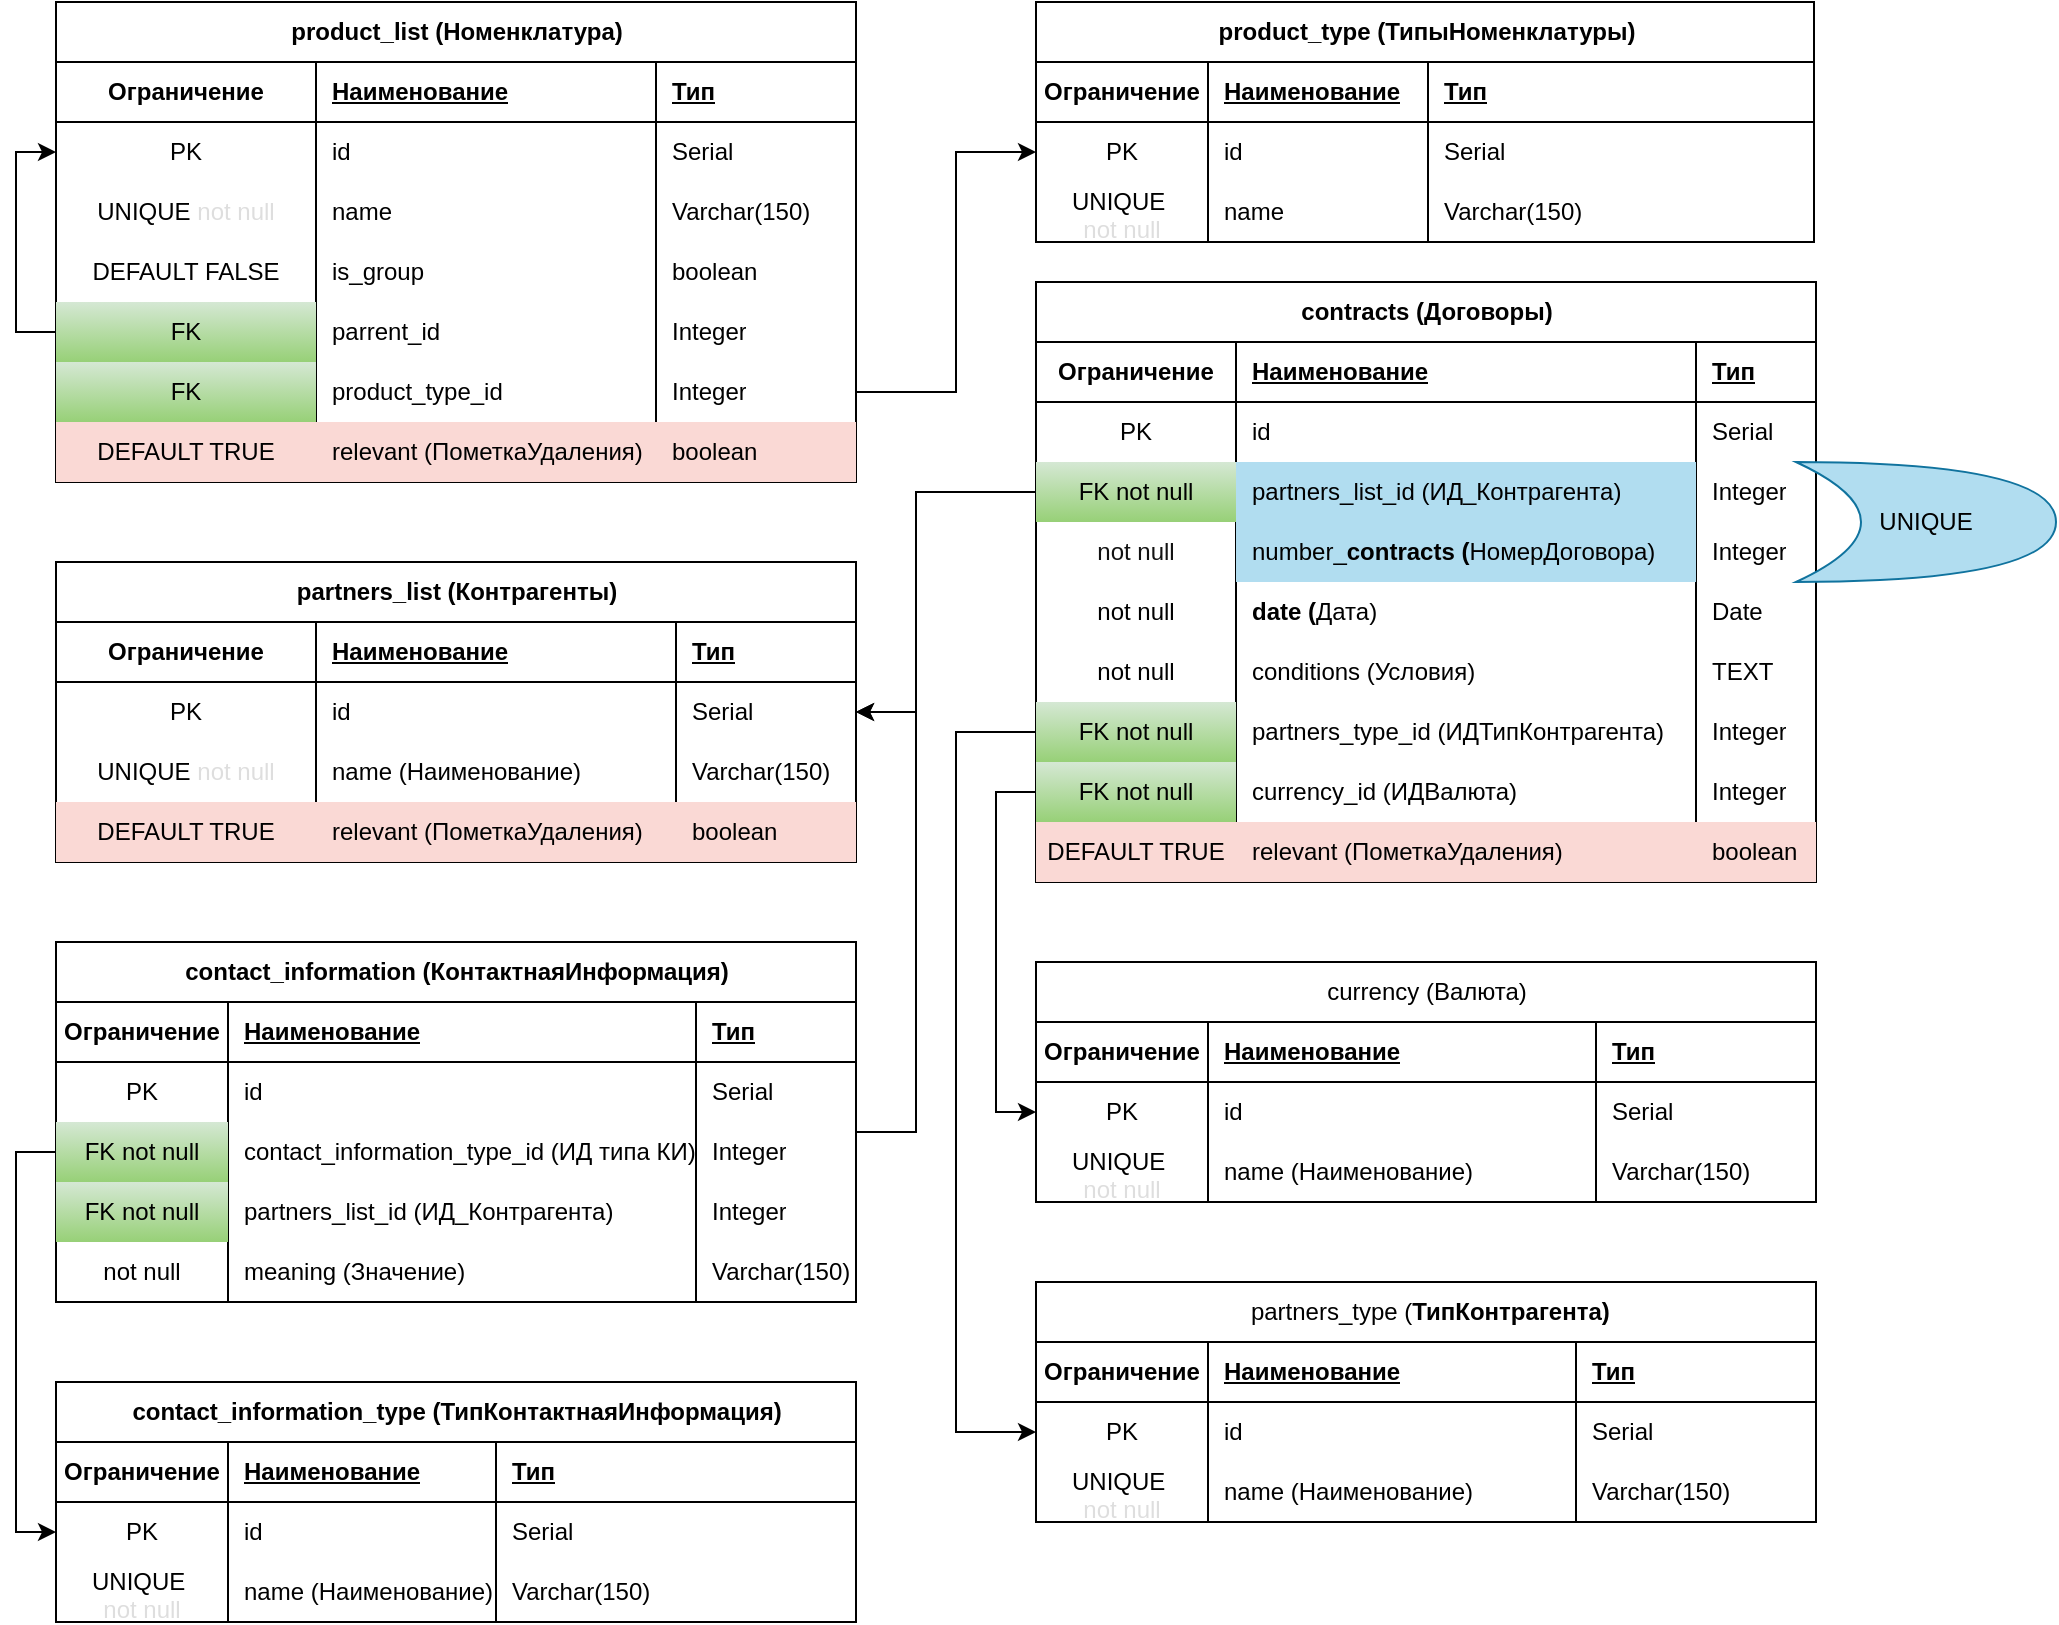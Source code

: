 <mxfile version="27.1.6">
  <diagram name="Страница — 1" id="Cg1T0pEdefrKeMuWc9Z5">
    <mxGraphModel dx="1678" dy="895" grid="1" gridSize="10" guides="1" tooltips="1" connect="1" arrows="1" fold="1" page="1" pageScale="1" pageWidth="827" pageHeight="1169" math="0" shadow="0">
      <root>
        <mxCell id="0" />
        <mxCell id="1" parent="0" />
        <mxCell id="mufwrgHdNQSBhwyq3Sok-1" value="product_list (Номенклатура)" style="shape=table;startSize=30;container=1;collapsible=1;childLayout=tableLayout;fixedRows=1;rowLines=0;fontStyle=1;align=center;resizeLast=1;html=1;" parent="1" vertex="1">
          <mxGeometry x="30" y="180" width="400" height="240" as="geometry">
            <mxRectangle x="37" y="50" width="120" height="30" as="alternateBounds" />
          </mxGeometry>
        </mxCell>
        <mxCell id="mufwrgHdNQSBhwyq3Sok-2" value="" style="shape=tableRow;horizontal=0;startSize=0;swimlaneHead=0;swimlaneBody=0;fillColor=none;collapsible=0;dropTarget=0;points=[[0,0.5],[1,0.5]];portConstraint=eastwest;top=0;left=0;right=0;bottom=1;" parent="mufwrgHdNQSBhwyq3Sok-1" vertex="1">
          <mxGeometry y="30" width="400" height="30" as="geometry" />
        </mxCell>
        <mxCell id="mufwrgHdNQSBhwyq3Sok-3" value="Ограничение" style="shape=partialRectangle;connectable=0;fillColor=none;top=0;left=0;bottom=0;right=0;fontStyle=1;overflow=hidden;whiteSpace=wrap;html=1;" parent="mufwrgHdNQSBhwyq3Sok-2" vertex="1">
          <mxGeometry width="130" height="30" as="geometry">
            <mxRectangle width="130" height="30" as="alternateBounds" />
          </mxGeometry>
        </mxCell>
        <mxCell id="mufwrgHdNQSBhwyq3Sok-4" value="Наименование" style="shape=partialRectangle;connectable=0;fillColor=none;top=0;left=0;bottom=0;right=0;align=left;spacingLeft=6;fontStyle=5;overflow=hidden;whiteSpace=wrap;html=1;" parent="mufwrgHdNQSBhwyq3Sok-2" vertex="1">
          <mxGeometry x="130" width="170" height="30" as="geometry">
            <mxRectangle width="170" height="30" as="alternateBounds" />
          </mxGeometry>
        </mxCell>
        <mxCell id="mufwrgHdNQSBhwyq3Sok-14" value="Тип" style="shape=partialRectangle;connectable=0;fillColor=none;top=0;left=0;bottom=0;right=0;align=left;spacingLeft=6;fontStyle=5;overflow=hidden;whiteSpace=wrap;html=1;" parent="mufwrgHdNQSBhwyq3Sok-2" vertex="1">
          <mxGeometry x="300" width="100" height="30" as="geometry">
            <mxRectangle width="100" height="30" as="alternateBounds" />
          </mxGeometry>
        </mxCell>
        <mxCell id="mufwrgHdNQSBhwyq3Sok-5" value="" style="shape=tableRow;horizontal=0;startSize=0;swimlaneHead=0;swimlaneBody=0;fillColor=none;collapsible=0;dropTarget=0;points=[[0,0.5],[1,0.5]];portConstraint=eastwest;top=0;left=0;right=0;bottom=0;" parent="mufwrgHdNQSBhwyq3Sok-1" vertex="1">
          <mxGeometry y="60" width="400" height="30" as="geometry" />
        </mxCell>
        <mxCell id="mufwrgHdNQSBhwyq3Sok-6" value="PK" style="shape=partialRectangle;connectable=0;fillColor=none;top=0;left=0;bottom=0;right=0;editable=1;overflow=hidden;whiteSpace=wrap;html=1;" parent="mufwrgHdNQSBhwyq3Sok-5" vertex="1">
          <mxGeometry width="130" height="30" as="geometry">
            <mxRectangle width="130" height="30" as="alternateBounds" />
          </mxGeometry>
        </mxCell>
        <mxCell id="mufwrgHdNQSBhwyq3Sok-7" value="id" style="shape=partialRectangle;connectable=0;fillColor=none;top=0;left=0;bottom=0;right=0;align=left;spacingLeft=6;overflow=hidden;whiteSpace=wrap;html=1;" parent="mufwrgHdNQSBhwyq3Sok-5" vertex="1">
          <mxGeometry x="130" width="170" height="30" as="geometry">
            <mxRectangle width="170" height="30" as="alternateBounds" />
          </mxGeometry>
        </mxCell>
        <mxCell id="mufwrgHdNQSBhwyq3Sok-15" value="Serial" style="shape=partialRectangle;connectable=0;fillColor=none;top=0;left=0;bottom=0;right=0;align=left;spacingLeft=6;overflow=hidden;whiteSpace=wrap;html=1;" parent="mufwrgHdNQSBhwyq3Sok-5" vertex="1">
          <mxGeometry x="300" width="100" height="30" as="geometry">
            <mxRectangle width="100" height="30" as="alternateBounds" />
          </mxGeometry>
        </mxCell>
        <mxCell id="mufwrgHdNQSBhwyq3Sok-8" value="" style="shape=tableRow;horizontal=0;startSize=0;swimlaneHead=0;swimlaneBody=0;fillColor=none;collapsible=0;dropTarget=0;points=[[0,0.5],[1,0.5]];portConstraint=eastwest;top=0;left=0;right=0;bottom=0;" parent="mufwrgHdNQSBhwyq3Sok-1" vertex="1">
          <mxGeometry y="90" width="400" height="30" as="geometry" />
        </mxCell>
        <mxCell id="mufwrgHdNQSBhwyq3Sok-9" value="UNIQUE&amp;nbsp;&lt;font style=&quot;color: light-dark(rgb(222, 222, 222), rgb(255, 255, 255));&quot;&gt;not null&lt;/font&gt;" style="shape=partialRectangle;connectable=0;fillColor=none;top=0;left=0;bottom=0;right=0;editable=1;overflow=hidden;whiteSpace=wrap;html=1;" parent="mufwrgHdNQSBhwyq3Sok-8" vertex="1">
          <mxGeometry width="130" height="30" as="geometry">
            <mxRectangle width="130" height="30" as="alternateBounds" />
          </mxGeometry>
        </mxCell>
        <mxCell id="mufwrgHdNQSBhwyq3Sok-10" value="name" style="shape=partialRectangle;connectable=0;fillColor=none;top=0;left=0;bottom=0;right=0;align=left;spacingLeft=6;overflow=hidden;whiteSpace=wrap;html=1;" parent="mufwrgHdNQSBhwyq3Sok-8" vertex="1">
          <mxGeometry x="130" width="170" height="30" as="geometry">
            <mxRectangle width="170" height="30" as="alternateBounds" />
          </mxGeometry>
        </mxCell>
        <mxCell id="mufwrgHdNQSBhwyq3Sok-16" value="Varchar(150)" style="shape=partialRectangle;connectable=0;fillColor=none;top=0;left=0;bottom=0;right=0;align=left;spacingLeft=6;overflow=hidden;whiteSpace=wrap;html=1;" parent="mufwrgHdNQSBhwyq3Sok-8" vertex="1">
          <mxGeometry x="300" width="100" height="30" as="geometry">
            <mxRectangle width="100" height="30" as="alternateBounds" />
          </mxGeometry>
        </mxCell>
        <mxCell id="mufwrgHdNQSBhwyq3Sok-11" value="" style="shape=tableRow;horizontal=0;startSize=0;swimlaneHead=0;swimlaneBody=0;fillColor=none;collapsible=0;dropTarget=0;points=[[0,0.5],[1,0.5]];portConstraint=eastwest;top=0;left=0;right=0;bottom=0;" parent="mufwrgHdNQSBhwyq3Sok-1" vertex="1">
          <mxGeometry y="120" width="400" height="30" as="geometry" />
        </mxCell>
        <mxCell id="mufwrgHdNQSBhwyq3Sok-12" value="DEFAULT FALSE" style="shape=partialRectangle;connectable=0;top=0;left=0;bottom=0;right=0;editable=1;overflow=hidden;whiteSpace=wrap;html=1;fillColor=none;" parent="mufwrgHdNQSBhwyq3Sok-11" vertex="1">
          <mxGeometry width="130" height="30" as="geometry">
            <mxRectangle width="130" height="30" as="alternateBounds" />
          </mxGeometry>
        </mxCell>
        <mxCell id="mufwrgHdNQSBhwyq3Sok-13" value="is_group" style="shape=partialRectangle;connectable=0;fillColor=none;top=0;left=0;bottom=0;right=0;align=left;spacingLeft=6;overflow=hidden;whiteSpace=wrap;html=1;" parent="mufwrgHdNQSBhwyq3Sok-11" vertex="1">
          <mxGeometry x="130" width="170" height="30" as="geometry">
            <mxRectangle width="170" height="30" as="alternateBounds" />
          </mxGeometry>
        </mxCell>
        <mxCell id="mufwrgHdNQSBhwyq3Sok-17" value="boolean" style="shape=partialRectangle;connectable=0;fillColor=none;top=0;left=0;bottom=0;right=0;align=left;spacingLeft=6;overflow=hidden;whiteSpace=wrap;html=1;" parent="mufwrgHdNQSBhwyq3Sok-11" vertex="1">
          <mxGeometry x="300" width="100" height="30" as="geometry">
            <mxRectangle width="100" height="30" as="alternateBounds" />
          </mxGeometry>
        </mxCell>
        <mxCell id="E0W9FgmPpdJASupQiBqT-2" style="shape=tableRow;horizontal=0;startSize=0;swimlaneHead=0;swimlaneBody=0;fillColor=none;collapsible=0;dropTarget=0;points=[[0,0.5],[1,0.5]];portConstraint=eastwest;top=0;left=0;right=0;bottom=0;" parent="mufwrgHdNQSBhwyq3Sok-1" vertex="1">
          <mxGeometry y="150" width="400" height="30" as="geometry" />
        </mxCell>
        <mxCell id="E0W9FgmPpdJASupQiBqT-3" value="FK" style="shape=partialRectangle;connectable=0;top=0;left=0;bottom=0;right=0;editable=1;overflow=hidden;whiteSpace=wrap;html=1;fillColor=#d5e8d4;gradientColor=#97d077;strokeColor=#82b366;" parent="E0W9FgmPpdJASupQiBqT-2" vertex="1">
          <mxGeometry width="130" height="30" as="geometry">
            <mxRectangle width="130" height="30" as="alternateBounds" />
          </mxGeometry>
        </mxCell>
        <mxCell id="E0W9FgmPpdJASupQiBqT-4" value="parrent_id" style="shape=partialRectangle;connectable=0;fillColor=none;top=0;left=0;bottom=0;right=0;align=left;spacingLeft=6;overflow=hidden;whiteSpace=wrap;html=1;" parent="E0W9FgmPpdJASupQiBqT-2" vertex="1">
          <mxGeometry x="130" width="170" height="30" as="geometry">
            <mxRectangle width="170" height="30" as="alternateBounds" />
          </mxGeometry>
        </mxCell>
        <mxCell id="E0W9FgmPpdJASupQiBqT-5" value="Integer" style="shape=partialRectangle;connectable=0;fillColor=none;top=0;left=0;bottom=0;right=0;align=left;spacingLeft=6;overflow=hidden;whiteSpace=wrap;html=1;" parent="E0W9FgmPpdJASupQiBqT-2" vertex="1">
          <mxGeometry x="300" width="100" height="30" as="geometry">
            <mxRectangle width="100" height="30" as="alternateBounds" />
          </mxGeometry>
        </mxCell>
        <mxCell id="mufwrgHdNQSBhwyq3Sok-37" style="shape=tableRow;horizontal=0;startSize=0;swimlaneHead=0;swimlaneBody=0;fillColor=none;collapsible=0;dropTarget=0;points=[[0,0.5],[1,0.5]];portConstraint=eastwest;top=0;left=0;right=0;bottom=0;" parent="mufwrgHdNQSBhwyq3Sok-1" vertex="1">
          <mxGeometry y="180" width="400" height="30" as="geometry" />
        </mxCell>
        <mxCell id="mufwrgHdNQSBhwyq3Sok-38" value="FK" style="shape=partialRectangle;connectable=0;fillColor=#d5e8d4;top=0;left=0;bottom=0;right=0;editable=1;overflow=hidden;whiteSpace=wrap;html=1;gradientColor=#97d077;strokeColor=#82b366;" parent="mufwrgHdNQSBhwyq3Sok-37" vertex="1">
          <mxGeometry width="130" height="30" as="geometry">
            <mxRectangle width="130" height="30" as="alternateBounds" />
          </mxGeometry>
        </mxCell>
        <mxCell id="mufwrgHdNQSBhwyq3Sok-39" value="product_type_id" style="shape=partialRectangle;connectable=0;fillColor=none;top=0;left=0;bottom=0;right=0;align=left;spacingLeft=6;overflow=hidden;whiteSpace=wrap;html=1;" parent="mufwrgHdNQSBhwyq3Sok-37" vertex="1">
          <mxGeometry x="130" width="170" height="30" as="geometry">
            <mxRectangle width="170" height="30" as="alternateBounds" />
          </mxGeometry>
        </mxCell>
        <mxCell id="mufwrgHdNQSBhwyq3Sok-40" value="Integer" style="shape=partialRectangle;connectable=0;fillColor=none;top=0;left=0;bottom=0;right=0;align=left;spacingLeft=6;overflow=hidden;whiteSpace=wrap;html=1;" parent="mufwrgHdNQSBhwyq3Sok-37" vertex="1">
          <mxGeometry x="300" width="100" height="30" as="geometry">
            <mxRectangle width="100" height="30" as="alternateBounds" />
          </mxGeometry>
        </mxCell>
        <mxCell id="1ybmsi8cOSMK7j6EAYRz-1" style="shape=tableRow;horizontal=0;startSize=0;swimlaneHead=0;swimlaneBody=0;fillColor=none;collapsible=0;dropTarget=0;points=[[0,0.5],[1,0.5]];portConstraint=eastwest;top=0;left=0;right=0;bottom=0;" vertex="1" parent="mufwrgHdNQSBhwyq3Sok-1">
          <mxGeometry y="210" width="400" height="30" as="geometry" />
        </mxCell>
        <mxCell id="1ybmsi8cOSMK7j6EAYRz-2" value="DEFAULT TRUE" style="shape=partialRectangle;connectable=0;fillColor=#fad9d5;top=0;left=0;bottom=0;right=0;editable=1;overflow=hidden;whiteSpace=wrap;html=1;strokeColor=#ae4132;" vertex="1" parent="1ybmsi8cOSMK7j6EAYRz-1">
          <mxGeometry width="130" height="30" as="geometry">
            <mxRectangle width="130" height="30" as="alternateBounds" />
          </mxGeometry>
        </mxCell>
        <mxCell id="1ybmsi8cOSMK7j6EAYRz-3" value="relevant (ПометкаУдаления)" style="shape=partialRectangle;connectable=0;fillColor=#fad9d5;top=0;left=0;bottom=0;right=0;align=left;spacingLeft=6;overflow=hidden;whiteSpace=wrap;html=1;strokeColor=#ae4132;" vertex="1" parent="1ybmsi8cOSMK7j6EAYRz-1">
          <mxGeometry x="130" width="170" height="30" as="geometry">
            <mxRectangle width="170" height="30" as="alternateBounds" />
          </mxGeometry>
        </mxCell>
        <mxCell id="1ybmsi8cOSMK7j6EAYRz-4" value="boolean" style="shape=partialRectangle;connectable=0;fillColor=#fad9d5;top=0;left=0;bottom=0;right=0;align=left;spacingLeft=6;overflow=hidden;whiteSpace=wrap;html=1;strokeColor=#ae4132;" vertex="1" parent="1ybmsi8cOSMK7j6EAYRz-1">
          <mxGeometry x="300" width="100" height="30" as="geometry">
            <mxRectangle width="100" height="30" as="alternateBounds" />
          </mxGeometry>
        </mxCell>
        <mxCell id="mufwrgHdNQSBhwyq3Sok-41" value="product_type (Т&lt;span style=&quot;background-color: transparent; color: light-dark(rgb(0, 0, 0), rgb(255, 255, 255));&quot;&gt;ипыНоменклатуры)&lt;/span&gt;" style="shape=table;startSize=30;container=1;collapsible=1;childLayout=tableLayout;fixedRows=1;rowLines=0;fontStyle=1;align=center;resizeLast=1;html=1;" parent="1" vertex="1">
          <mxGeometry x="520" y="180" width="389" height="120" as="geometry">
            <mxRectangle x="470" y="270" width="150" height="30" as="alternateBounds" />
          </mxGeometry>
        </mxCell>
        <mxCell id="mufwrgHdNQSBhwyq3Sok-42" value="" style="shape=tableRow;horizontal=0;startSize=0;swimlaneHead=0;swimlaneBody=0;fillColor=none;collapsible=0;dropTarget=0;points=[[0,0.5],[1,0.5]];portConstraint=eastwest;top=0;left=0;right=0;bottom=1;" parent="mufwrgHdNQSBhwyq3Sok-41" vertex="1">
          <mxGeometry y="30" width="389" height="30" as="geometry" />
        </mxCell>
        <mxCell id="mufwrgHdNQSBhwyq3Sok-43" value="Ограничение" style="shape=partialRectangle;connectable=0;fillColor=none;top=0;left=0;bottom=0;right=0;fontStyle=1;overflow=hidden;whiteSpace=wrap;html=1;" parent="mufwrgHdNQSBhwyq3Sok-42" vertex="1">
          <mxGeometry width="86" height="30" as="geometry">
            <mxRectangle width="86" height="30" as="alternateBounds" />
          </mxGeometry>
        </mxCell>
        <mxCell id="mufwrgHdNQSBhwyq3Sok-44" value="Наименование" style="shape=partialRectangle;connectable=0;fillColor=none;top=0;left=0;bottom=0;right=0;align=left;spacingLeft=6;fontStyle=5;overflow=hidden;whiteSpace=wrap;html=1;" parent="mufwrgHdNQSBhwyq3Sok-42" vertex="1">
          <mxGeometry x="86" width="110" height="30" as="geometry">
            <mxRectangle width="110" height="30" as="alternateBounds" />
          </mxGeometry>
        </mxCell>
        <mxCell id="mufwrgHdNQSBhwyq3Sok-45" value="Тип" style="shape=partialRectangle;connectable=0;fillColor=none;top=0;left=0;bottom=0;right=0;align=left;spacingLeft=6;fontStyle=5;overflow=hidden;whiteSpace=wrap;html=1;" parent="mufwrgHdNQSBhwyq3Sok-42" vertex="1">
          <mxGeometry x="196" width="193" height="30" as="geometry">
            <mxRectangle width="193" height="30" as="alternateBounds" />
          </mxGeometry>
        </mxCell>
        <mxCell id="mufwrgHdNQSBhwyq3Sok-46" value="" style="shape=tableRow;horizontal=0;startSize=0;swimlaneHead=0;swimlaneBody=0;fillColor=none;collapsible=0;dropTarget=0;points=[[0,0.5],[1,0.5]];portConstraint=eastwest;top=0;left=0;right=0;bottom=0;" parent="mufwrgHdNQSBhwyq3Sok-41" vertex="1">
          <mxGeometry y="60" width="389" height="30" as="geometry" />
        </mxCell>
        <mxCell id="mufwrgHdNQSBhwyq3Sok-47" value="PK" style="shape=partialRectangle;connectable=0;fillColor=none;top=0;left=0;bottom=0;right=0;editable=1;overflow=hidden;whiteSpace=wrap;html=1;" parent="mufwrgHdNQSBhwyq3Sok-46" vertex="1">
          <mxGeometry width="86" height="30" as="geometry">
            <mxRectangle width="86" height="30" as="alternateBounds" />
          </mxGeometry>
        </mxCell>
        <mxCell id="mufwrgHdNQSBhwyq3Sok-48" value="id" style="shape=partialRectangle;connectable=0;fillColor=none;top=0;left=0;bottom=0;right=0;align=left;spacingLeft=6;overflow=hidden;whiteSpace=wrap;html=1;" parent="mufwrgHdNQSBhwyq3Sok-46" vertex="1">
          <mxGeometry x="86" width="110" height="30" as="geometry">
            <mxRectangle width="110" height="30" as="alternateBounds" />
          </mxGeometry>
        </mxCell>
        <mxCell id="mufwrgHdNQSBhwyq3Sok-49" value="Serial" style="shape=partialRectangle;connectable=0;fillColor=none;top=0;left=0;bottom=0;right=0;align=left;spacingLeft=6;overflow=hidden;whiteSpace=wrap;html=1;" parent="mufwrgHdNQSBhwyq3Sok-46" vertex="1">
          <mxGeometry x="196" width="193" height="30" as="geometry">
            <mxRectangle width="193" height="30" as="alternateBounds" />
          </mxGeometry>
        </mxCell>
        <mxCell id="mufwrgHdNQSBhwyq3Sok-50" value="" style="shape=tableRow;horizontal=0;startSize=0;swimlaneHead=0;swimlaneBody=0;fillColor=none;collapsible=0;dropTarget=0;points=[[0,0.5],[1,0.5]];portConstraint=eastwest;top=0;left=0;right=0;bottom=0;" parent="mufwrgHdNQSBhwyq3Sok-41" vertex="1">
          <mxGeometry y="90" width="389" height="30" as="geometry" />
        </mxCell>
        <mxCell id="mufwrgHdNQSBhwyq3Sok-51" value="UNIQUE&amp;nbsp;&lt;br&gt;&lt;span&gt;&lt;font style=&quot;color: light-dark(rgb(222, 222, 222), rgb(255, 255, 255));&quot;&gt;not null&lt;/font&gt;&lt;/span&gt;" style="shape=partialRectangle;connectable=0;fillColor=none;top=0;left=0;bottom=0;right=0;editable=1;overflow=hidden;whiteSpace=wrap;html=1;" parent="mufwrgHdNQSBhwyq3Sok-50" vertex="1">
          <mxGeometry width="86" height="30" as="geometry">
            <mxRectangle width="86" height="30" as="alternateBounds" />
          </mxGeometry>
        </mxCell>
        <mxCell id="mufwrgHdNQSBhwyq3Sok-52" value="name" style="shape=partialRectangle;connectable=0;fillColor=none;top=0;left=0;bottom=0;right=0;align=left;spacingLeft=6;overflow=hidden;whiteSpace=wrap;html=1;" parent="mufwrgHdNQSBhwyq3Sok-50" vertex="1">
          <mxGeometry x="86" width="110" height="30" as="geometry">
            <mxRectangle width="110" height="30" as="alternateBounds" />
          </mxGeometry>
        </mxCell>
        <mxCell id="mufwrgHdNQSBhwyq3Sok-53" value="Varchar(150)" style="shape=partialRectangle;connectable=0;fillColor=none;top=0;left=0;bottom=0;right=0;align=left;spacingLeft=6;overflow=hidden;whiteSpace=wrap;html=1;" parent="mufwrgHdNQSBhwyq3Sok-50" vertex="1">
          <mxGeometry x="196" width="193" height="30" as="geometry">
            <mxRectangle width="193" height="30" as="alternateBounds" />
          </mxGeometry>
        </mxCell>
        <mxCell id="mufwrgHdNQSBhwyq3Sok-62" value="partners_list (Контрагенты)" style="shape=table;startSize=30;container=1;collapsible=1;childLayout=tableLayout;fixedRows=1;rowLines=0;fontStyle=1;align=center;resizeLast=1;html=1;" parent="1" vertex="1">
          <mxGeometry x="30" y="460" width="400" height="150" as="geometry" />
        </mxCell>
        <mxCell id="mufwrgHdNQSBhwyq3Sok-63" value="" style="shape=tableRow;horizontal=0;startSize=0;swimlaneHead=0;swimlaneBody=0;fillColor=none;collapsible=0;dropTarget=0;points=[[0,0.5],[1,0.5]];portConstraint=eastwest;top=0;left=0;right=0;bottom=1;" parent="mufwrgHdNQSBhwyq3Sok-62" vertex="1">
          <mxGeometry y="30" width="400" height="30" as="geometry" />
        </mxCell>
        <mxCell id="mufwrgHdNQSBhwyq3Sok-64" value="Ограничение" style="shape=partialRectangle;connectable=0;fillColor=none;top=0;left=0;bottom=0;right=0;fontStyle=1;overflow=hidden;whiteSpace=wrap;html=1;" parent="mufwrgHdNQSBhwyq3Sok-63" vertex="1">
          <mxGeometry width="130" height="30" as="geometry">
            <mxRectangle width="130" height="30" as="alternateBounds" />
          </mxGeometry>
        </mxCell>
        <mxCell id="mufwrgHdNQSBhwyq3Sok-65" value="Наименование" style="shape=partialRectangle;connectable=0;fillColor=none;top=0;left=0;bottom=0;right=0;align=left;spacingLeft=6;fontStyle=5;overflow=hidden;whiteSpace=wrap;html=1;" parent="mufwrgHdNQSBhwyq3Sok-63" vertex="1">
          <mxGeometry x="130" width="180" height="30" as="geometry">
            <mxRectangle width="180" height="30" as="alternateBounds" />
          </mxGeometry>
        </mxCell>
        <mxCell id="mufwrgHdNQSBhwyq3Sok-66" value="Тип" style="shape=partialRectangle;connectable=0;fillColor=none;top=0;left=0;bottom=0;right=0;align=left;spacingLeft=6;fontStyle=5;overflow=hidden;whiteSpace=wrap;html=1;" parent="mufwrgHdNQSBhwyq3Sok-63" vertex="1">
          <mxGeometry x="310" width="90" height="30" as="geometry">
            <mxRectangle width="90" height="30" as="alternateBounds" />
          </mxGeometry>
        </mxCell>
        <mxCell id="mufwrgHdNQSBhwyq3Sok-67" value="" style="shape=tableRow;horizontal=0;startSize=0;swimlaneHead=0;swimlaneBody=0;fillColor=none;collapsible=0;dropTarget=0;points=[[0,0.5],[1,0.5]];portConstraint=eastwest;top=0;left=0;right=0;bottom=0;" parent="mufwrgHdNQSBhwyq3Sok-62" vertex="1">
          <mxGeometry y="60" width="400" height="30" as="geometry" />
        </mxCell>
        <mxCell id="mufwrgHdNQSBhwyq3Sok-68" value="PK" style="shape=partialRectangle;connectable=0;fillColor=none;top=0;left=0;bottom=0;right=0;editable=1;overflow=hidden;whiteSpace=wrap;html=1;" parent="mufwrgHdNQSBhwyq3Sok-67" vertex="1">
          <mxGeometry width="130" height="30" as="geometry">
            <mxRectangle width="130" height="30" as="alternateBounds" />
          </mxGeometry>
        </mxCell>
        <mxCell id="mufwrgHdNQSBhwyq3Sok-69" value="id" style="shape=partialRectangle;connectable=0;fillColor=none;top=0;left=0;bottom=0;right=0;align=left;spacingLeft=6;overflow=hidden;whiteSpace=wrap;html=1;" parent="mufwrgHdNQSBhwyq3Sok-67" vertex="1">
          <mxGeometry x="130" width="180" height="30" as="geometry">
            <mxRectangle width="180" height="30" as="alternateBounds" />
          </mxGeometry>
        </mxCell>
        <mxCell id="mufwrgHdNQSBhwyq3Sok-70" value="Serial" style="shape=partialRectangle;connectable=0;fillColor=none;top=0;left=0;bottom=0;right=0;align=left;spacingLeft=6;overflow=hidden;whiteSpace=wrap;html=1;" parent="mufwrgHdNQSBhwyq3Sok-67" vertex="1">
          <mxGeometry x="310" width="90" height="30" as="geometry">
            <mxRectangle width="90" height="30" as="alternateBounds" />
          </mxGeometry>
        </mxCell>
        <mxCell id="mufwrgHdNQSBhwyq3Sok-71" value="" style="shape=tableRow;horizontal=0;startSize=0;swimlaneHead=0;swimlaneBody=0;fillColor=none;collapsible=0;dropTarget=0;points=[[0,0.5],[1,0.5]];portConstraint=eastwest;top=0;left=0;right=0;bottom=0;" parent="mufwrgHdNQSBhwyq3Sok-62" vertex="1">
          <mxGeometry y="90" width="400" height="30" as="geometry" />
        </mxCell>
        <mxCell id="mufwrgHdNQSBhwyq3Sok-72" value="UNIQUE&amp;nbsp;&lt;font style=&quot;color: light-dark(rgb(222, 222, 222), rgb(255, 255, 255));&quot;&gt;not null&lt;/font&gt;" style="shape=partialRectangle;connectable=0;fillColor=none;top=0;left=0;bottom=0;right=0;editable=1;overflow=hidden;whiteSpace=wrap;html=1;" parent="mufwrgHdNQSBhwyq3Sok-71" vertex="1">
          <mxGeometry width="130" height="30" as="geometry">
            <mxRectangle width="130" height="30" as="alternateBounds" />
          </mxGeometry>
        </mxCell>
        <mxCell id="mufwrgHdNQSBhwyq3Sok-73" value="name (Наименование)" style="shape=partialRectangle;connectable=0;fillColor=none;top=0;left=0;bottom=0;right=0;align=left;spacingLeft=6;overflow=hidden;whiteSpace=wrap;html=1;" parent="mufwrgHdNQSBhwyq3Sok-71" vertex="1">
          <mxGeometry x="130" width="180" height="30" as="geometry">
            <mxRectangle width="180" height="30" as="alternateBounds" />
          </mxGeometry>
        </mxCell>
        <mxCell id="mufwrgHdNQSBhwyq3Sok-74" value="Varchar(150)" style="shape=partialRectangle;connectable=0;fillColor=none;top=0;left=0;bottom=0;right=0;align=left;spacingLeft=6;overflow=hidden;whiteSpace=wrap;html=1;" parent="mufwrgHdNQSBhwyq3Sok-71" vertex="1">
          <mxGeometry x="310" width="90" height="30" as="geometry">
            <mxRectangle width="90" height="30" as="alternateBounds" />
          </mxGeometry>
        </mxCell>
        <mxCell id="1ybmsi8cOSMK7j6EAYRz-9" style="shape=tableRow;horizontal=0;startSize=0;swimlaneHead=0;swimlaneBody=0;fillColor=none;collapsible=0;dropTarget=0;points=[[0,0.5],[1,0.5]];portConstraint=eastwest;top=0;left=0;right=0;bottom=0;" vertex="1" parent="mufwrgHdNQSBhwyq3Sok-62">
          <mxGeometry y="120" width="400" height="30" as="geometry" />
        </mxCell>
        <mxCell id="1ybmsi8cOSMK7j6EAYRz-10" value="DEFAULT TRUE" style="shape=partialRectangle;connectable=0;fillColor=#fad9d5;top=0;left=0;bottom=0;right=0;editable=1;overflow=hidden;whiteSpace=wrap;html=1;strokeColor=#ae4132;" vertex="1" parent="1ybmsi8cOSMK7j6EAYRz-9">
          <mxGeometry width="130" height="30" as="geometry">
            <mxRectangle width="130" height="30" as="alternateBounds" />
          </mxGeometry>
        </mxCell>
        <mxCell id="1ybmsi8cOSMK7j6EAYRz-11" value="relevant (ПометкаУдаления)" style="shape=partialRectangle;connectable=0;fillColor=#fad9d5;top=0;left=0;bottom=0;right=0;align=left;spacingLeft=6;overflow=hidden;whiteSpace=wrap;html=1;strokeColor=#ae4132;" vertex="1" parent="1ybmsi8cOSMK7j6EAYRz-9">
          <mxGeometry x="130" width="180" height="30" as="geometry">
            <mxRectangle width="180" height="30" as="alternateBounds" />
          </mxGeometry>
        </mxCell>
        <mxCell id="1ybmsi8cOSMK7j6EAYRz-12" value="boolean" style="shape=partialRectangle;connectable=0;fillColor=#fad9d5;top=0;left=0;bottom=0;right=0;align=left;spacingLeft=6;overflow=hidden;whiteSpace=wrap;html=1;strokeColor=#ae4132;" vertex="1" parent="1ybmsi8cOSMK7j6EAYRz-9">
          <mxGeometry x="310" width="90" height="30" as="geometry">
            <mxRectangle width="90" height="30" as="alternateBounds" />
          </mxGeometry>
        </mxCell>
        <mxCell id="mufwrgHdNQSBhwyq3Sok-100" value="contracts (Договоры)" style="shape=table;startSize=30;container=1;collapsible=1;childLayout=tableLayout;fixedRows=1;rowLines=0;fontStyle=1;align=center;resizeLast=1;html=1;" parent="1" vertex="1">
          <mxGeometry x="520" y="320" width="390" height="300" as="geometry">
            <mxRectangle x="470" y="460" width="150" height="30" as="alternateBounds" />
          </mxGeometry>
        </mxCell>
        <mxCell id="mufwrgHdNQSBhwyq3Sok-101" value="" style="shape=tableRow;horizontal=0;startSize=0;swimlaneHead=0;swimlaneBody=0;fillColor=none;collapsible=0;dropTarget=0;points=[[0,0.5],[1,0.5]];portConstraint=eastwest;top=0;left=0;right=0;bottom=1;" parent="mufwrgHdNQSBhwyq3Sok-100" vertex="1">
          <mxGeometry y="30" width="390" height="30" as="geometry" />
        </mxCell>
        <mxCell id="mufwrgHdNQSBhwyq3Sok-102" value="Ограничение" style="shape=partialRectangle;connectable=0;fillColor=none;top=0;left=0;bottom=0;right=0;fontStyle=1;overflow=hidden;whiteSpace=wrap;html=1;" parent="mufwrgHdNQSBhwyq3Sok-101" vertex="1">
          <mxGeometry width="100" height="30" as="geometry">
            <mxRectangle width="100" height="30" as="alternateBounds" />
          </mxGeometry>
        </mxCell>
        <mxCell id="mufwrgHdNQSBhwyq3Sok-103" value="Наименование" style="shape=partialRectangle;connectable=0;fillColor=none;top=0;left=0;bottom=0;right=0;align=left;spacingLeft=6;fontStyle=5;overflow=hidden;whiteSpace=wrap;html=1;" parent="mufwrgHdNQSBhwyq3Sok-101" vertex="1">
          <mxGeometry x="100" width="230" height="30" as="geometry">
            <mxRectangle width="230" height="30" as="alternateBounds" />
          </mxGeometry>
        </mxCell>
        <mxCell id="mufwrgHdNQSBhwyq3Sok-104" value="Тип" style="shape=partialRectangle;connectable=0;fillColor=none;top=0;left=0;bottom=0;right=0;align=left;spacingLeft=6;fontStyle=5;overflow=hidden;whiteSpace=wrap;html=1;" parent="mufwrgHdNQSBhwyq3Sok-101" vertex="1">
          <mxGeometry x="330" width="60" height="30" as="geometry">
            <mxRectangle width="60" height="30" as="alternateBounds" />
          </mxGeometry>
        </mxCell>
        <mxCell id="mufwrgHdNQSBhwyq3Sok-105" value="" style="shape=tableRow;horizontal=0;startSize=0;swimlaneHead=0;swimlaneBody=0;fillColor=none;collapsible=0;dropTarget=0;points=[[0,0.5],[1,0.5]];portConstraint=eastwest;top=0;left=0;right=0;bottom=0;" parent="mufwrgHdNQSBhwyq3Sok-100" vertex="1">
          <mxGeometry y="60" width="390" height="30" as="geometry" />
        </mxCell>
        <mxCell id="mufwrgHdNQSBhwyq3Sok-106" value="PK" style="shape=partialRectangle;connectable=0;fillColor=none;top=0;left=0;bottom=0;right=0;editable=1;overflow=hidden;whiteSpace=wrap;html=1;" parent="mufwrgHdNQSBhwyq3Sok-105" vertex="1">
          <mxGeometry width="100" height="30" as="geometry">
            <mxRectangle width="100" height="30" as="alternateBounds" />
          </mxGeometry>
        </mxCell>
        <mxCell id="mufwrgHdNQSBhwyq3Sok-107" value="id" style="shape=partialRectangle;connectable=0;fillColor=none;top=0;left=0;bottom=0;right=0;align=left;spacingLeft=6;overflow=hidden;whiteSpace=wrap;html=1;" parent="mufwrgHdNQSBhwyq3Sok-105" vertex="1">
          <mxGeometry x="100" width="230" height="30" as="geometry">
            <mxRectangle width="230" height="30" as="alternateBounds" />
          </mxGeometry>
        </mxCell>
        <mxCell id="mufwrgHdNQSBhwyq3Sok-108" value="Serial" style="shape=partialRectangle;connectable=0;fillColor=none;top=0;left=0;bottom=0;right=0;align=left;spacingLeft=6;overflow=hidden;whiteSpace=wrap;html=1;" parent="mufwrgHdNQSBhwyq3Sok-105" vertex="1">
          <mxGeometry x="330" width="60" height="30" as="geometry">
            <mxRectangle width="60" height="30" as="alternateBounds" />
          </mxGeometry>
        </mxCell>
        <mxCell id="noTxeHrT9WXdhfXpdBsh-38" style="shape=tableRow;horizontal=0;startSize=0;swimlaneHead=0;swimlaneBody=0;fillColor=none;collapsible=0;dropTarget=0;points=[[0,0.5],[1,0.5]];portConstraint=eastwest;top=0;left=0;right=0;bottom=0;" parent="mufwrgHdNQSBhwyq3Sok-100" vertex="1">
          <mxGeometry y="90" width="390" height="30" as="geometry" />
        </mxCell>
        <mxCell id="noTxeHrT9WXdhfXpdBsh-39" value="FK&amp;nbsp;not null" style="shape=partialRectangle;connectable=0;fillColor=#d5e8d4;top=0;left=0;bottom=0;right=0;editable=1;overflow=hidden;whiteSpace=wrap;html=1;gradientColor=#97d077;strokeColor=#82b366;" parent="noTxeHrT9WXdhfXpdBsh-38" vertex="1">
          <mxGeometry width="100" height="30" as="geometry">
            <mxRectangle width="100" height="30" as="alternateBounds" />
          </mxGeometry>
        </mxCell>
        <mxCell id="noTxeHrT9WXdhfXpdBsh-40" value="partners_list_id (ИД_Контрагента)" style="shape=partialRectangle;connectable=0;fillColor=#b1ddf0;top=0;left=0;bottom=0;right=0;align=left;spacingLeft=6;overflow=hidden;whiteSpace=wrap;html=1;strokeColor=#10739e;" parent="noTxeHrT9WXdhfXpdBsh-38" vertex="1">
          <mxGeometry x="100" width="230" height="30" as="geometry">
            <mxRectangle width="230" height="30" as="alternateBounds" />
          </mxGeometry>
        </mxCell>
        <mxCell id="noTxeHrT9WXdhfXpdBsh-41" value="Integer" style="shape=partialRectangle;connectable=0;fillColor=none;top=0;left=0;bottom=0;right=0;align=left;spacingLeft=6;overflow=hidden;whiteSpace=wrap;html=1;" parent="noTxeHrT9WXdhfXpdBsh-38" vertex="1">
          <mxGeometry x="330" width="60" height="30" as="geometry">
            <mxRectangle width="60" height="30" as="alternateBounds" />
          </mxGeometry>
        </mxCell>
        <mxCell id="mufwrgHdNQSBhwyq3Sok-109" value="" style="shape=tableRow;horizontal=0;startSize=0;swimlaneHead=0;swimlaneBody=0;fillColor=none;collapsible=0;dropTarget=0;points=[[0,0.5],[1,0.5]];portConstraint=eastwest;top=0;left=0;right=0;bottom=0;" parent="mufwrgHdNQSBhwyq3Sok-100" vertex="1">
          <mxGeometry y="120" width="390" height="30" as="geometry" />
        </mxCell>
        <mxCell id="mufwrgHdNQSBhwyq3Sok-110" value="&lt;span style=&quot;color: rgb(18, 18, 18);&quot;&gt;not null&lt;/span&gt;" style="shape=partialRectangle;connectable=0;fillColor=none;top=0;left=0;bottom=0;right=0;editable=1;overflow=hidden;whiteSpace=wrap;html=1;" parent="mufwrgHdNQSBhwyq3Sok-109" vertex="1">
          <mxGeometry width="100" height="30" as="geometry">
            <mxRectangle width="100" height="30" as="alternateBounds" />
          </mxGeometry>
        </mxCell>
        <mxCell id="mufwrgHdNQSBhwyq3Sok-111" value="number_&lt;span style=&quot;font-weight: 700; text-align: center; text-wrap-mode: nowrap;&quot;&gt;contracts (&lt;/span&gt;НомерДоговора)" style="shape=partialRectangle;connectable=0;fillColor=#b1ddf0;top=0;left=0;bottom=0;right=0;align=left;spacingLeft=6;overflow=hidden;whiteSpace=wrap;html=1;strokeColor=#10739e;" parent="mufwrgHdNQSBhwyq3Sok-109" vertex="1">
          <mxGeometry x="100" width="230" height="30" as="geometry">
            <mxRectangle width="230" height="30" as="alternateBounds" />
          </mxGeometry>
        </mxCell>
        <mxCell id="mufwrgHdNQSBhwyq3Sok-112" value="Integer" style="shape=partialRectangle;connectable=0;fillColor=none;top=0;left=0;bottom=0;right=0;align=left;spacingLeft=6;overflow=hidden;whiteSpace=wrap;html=1;" parent="mufwrgHdNQSBhwyq3Sok-109" vertex="1">
          <mxGeometry x="330" width="60" height="30" as="geometry">
            <mxRectangle width="60" height="30" as="alternateBounds" />
          </mxGeometry>
        </mxCell>
        <mxCell id="mufwrgHdNQSBhwyq3Sok-114" style="shape=tableRow;horizontal=0;startSize=0;swimlaneHead=0;swimlaneBody=0;fillColor=none;collapsible=0;dropTarget=0;points=[[0,0.5],[1,0.5]];portConstraint=eastwest;top=0;left=0;right=0;bottom=0;" parent="mufwrgHdNQSBhwyq3Sok-100" vertex="1">
          <mxGeometry y="150" width="390" height="30" as="geometry" />
        </mxCell>
        <mxCell id="mufwrgHdNQSBhwyq3Sok-115" value="not null" style="shape=partialRectangle;connectable=0;fillColor=none;top=0;left=0;bottom=0;right=0;editable=1;overflow=hidden;whiteSpace=wrap;html=1;" parent="mufwrgHdNQSBhwyq3Sok-114" vertex="1">
          <mxGeometry width="100" height="30" as="geometry">
            <mxRectangle width="100" height="30" as="alternateBounds" />
          </mxGeometry>
        </mxCell>
        <mxCell id="mufwrgHdNQSBhwyq3Sok-116" value="&lt;div style=&quot;text-align: center;&quot;&gt;&lt;span style=&quot;background-color: transparent; color: light-dark(rgb(0, 0, 0), rgb(255, 255, 255));&quot;&gt;&lt;span style=&quot;text-wrap-mode: nowrap;&quot;&gt;&lt;b&gt;date (&lt;/b&gt;&lt;/span&gt;Дата)&lt;/span&gt;&lt;/div&gt;" style="shape=partialRectangle;connectable=0;fillColor=none;top=0;left=0;bottom=0;right=0;align=left;spacingLeft=6;overflow=hidden;whiteSpace=wrap;html=1;" parent="mufwrgHdNQSBhwyq3Sok-114" vertex="1">
          <mxGeometry x="100" width="230" height="30" as="geometry">
            <mxRectangle width="230" height="30" as="alternateBounds" />
          </mxGeometry>
        </mxCell>
        <mxCell id="mufwrgHdNQSBhwyq3Sok-117" value="Date" style="shape=partialRectangle;connectable=0;fillColor=none;top=0;left=0;bottom=0;right=0;align=left;spacingLeft=6;overflow=hidden;whiteSpace=wrap;html=1;" parent="mufwrgHdNQSBhwyq3Sok-114" vertex="1">
          <mxGeometry x="330" width="60" height="30" as="geometry">
            <mxRectangle width="60" height="30" as="alternateBounds" />
          </mxGeometry>
        </mxCell>
        <mxCell id="mufwrgHdNQSBhwyq3Sok-118" style="shape=tableRow;horizontal=0;startSize=0;swimlaneHead=0;swimlaneBody=0;fillColor=none;collapsible=0;dropTarget=0;points=[[0,0.5],[1,0.5]];portConstraint=eastwest;top=0;left=0;right=0;bottom=0;" parent="mufwrgHdNQSBhwyq3Sok-100" vertex="1">
          <mxGeometry y="180" width="390" height="30" as="geometry" />
        </mxCell>
        <mxCell id="mufwrgHdNQSBhwyq3Sok-119" value="not null" style="shape=partialRectangle;connectable=0;fillColor=none;top=0;left=0;bottom=0;right=0;editable=1;overflow=hidden;whiteSpace=wrap;html=1;strokeColor=light-dark(#DEDEDE,#FFFFFF);" parent="mufwrgHdNQSBhwyq3Sok-118" vertex="1">
          <mxGeometry width="100" height="30" as="geometry">
            <mxRectangle width="100" height="30" as="alternateBounds" />
          </mxGeometry>
        </mxCell>
        <mxCell id="mufwrgHdNQSBhwyq3Sok-120" value="conditions (Условия)" style="shape=partialRectangle;connectable=0;fillColor=none;top=0;left=0;bottom=0;right=0;align=left;spacingLeft=6;overflow=hidden;whiteSpace=wrap;html=1;" parent="mufwrgHdNQSBhwyq3Sok-118" vertex="1">
          <mxGeometry x="100" width="230" height="30" as="geometry">
            <mxRectangle width="230" height="30" as="alternateBounds" />
          </mxGeometry>
        </mxCell>
        <mxCell id="mufwrgHdNQSBhwyq3Sok-121" value="TEXT" style="shape=partialRectangle;connectable=0;fillColor=none;top=0;left=0;bottom=0;right=0;align=left;spacingLeft=6;overflow=hidden;whiteSpace=wrap;html=1;" parent="mufwrgHdNQSBhwyq3Sok-118" vertex="1">
          <mxGeometry x="330" width="60" height="30" as="geometry">
            <mxRectangle width="60" height="30" as="alternateBounds" />
          </mxGeometry>
        </mxCell>
        <mxCell id="Wbzx8E9LslEG6MjLWPHr-45" style="shape=tableRow;horizontal=0;startSize=0;swimlaneHead=0;swimlaneBody=0;fillColor=none;collapsible=0;dropTarget=0;points=[[0,0.5],[1,0.5]];portConstraint=eastwest;top=0;left=0;right=0;bottom=0;" parent="mufwrgHdNQSBhwyq3Sok-100" vertex="1">
          <mxGeometry y="210" width="390" height="30" as="geometry" />
        </mxCell>
        <mxCell id="Wbzx8E9LslEG6MjLWPHr-46" value="FK&amp;nbsp;not null" style="shape=partialRectangle;connectable=0;fillColor=#d5e8d4;top=0;left=0;bottom=0;right=0;editable=1;overflow=hidden;whiteSpace=wrap;html=1;gradientColor=#97d077;strokeColor=#82b366;" parent="Wbzx8E9LslEG6MjLWPHr-45" vertex="1">
          <mxGeometry width="100" height="30" as="geometry">
            <mxRectangle width="100" height="30" as="alternateBounds" />
          </mxGeometry>
        </mxCell>
        <mxCell id="Wbzx8E9LslEG6MjLWPHr-47" value="partners_type_id (ИДТипКонтрагента)" style="shape=partialRectangle;connectable=0;fillColor=none;top=0;left=0;bottom=0;right=0;align=left;spacingLeft=6;overflow=hidden;whiteSpace=wrap;html=1;" parent="Wbzx8E9LslEG6MjLWPHr-45" vertex="1">
          <mxGeometry x="100" width="230" height="30" as="geometry">
            <mxRectangle width="230" height="30" as="alternateBounds" />
          </mxGeometry>
        </mxCell>
        <mxCell id="Wbzx8E9LslEG6MjLWPHr-48" value="Integer" style="shape=partialRectangle;connectable=0;fillColor=none;top=0;left=0;bottom=0;right=0;align=left;spacingLeft=6;overflow=hidden;whiteSpace=wrap;html=1;" parent="Wbzx8E9LslEG6MjLWPHr-45" vertex="1">
          <mxGeometry x="330" width="60" height="30" as="geometry">
            <mxRectangle width="60" height="30" as="alternateBounds" />
          </mxGeometry>
        </mxCell>
        <mxCell id="mufwrgHdNQSBhwyq3Sok-122" style="shape=tableRow;horizontal=0;startSize=0;swimlaneHead=0;swimlaneBody=0;fillColor=none;collapsible=0;dropTarget=0;points=[[0,0.5],[1,0.5]];portConstraint=eastwest;top=0;left=0;right=0;bottom=0;" parent="mufwrgHdNQSBhwyq3Sok-100" vertex="1">
          <mxGeometry y="240" width="390" height="30" as="geometry" />
        </mxCell>
        <mxCell id="mufwrgHdNQSBhwyq3Sok-123" value="FK&amp;nbsp;not null" style="shape=partialRectangle;connectable=0;fillColor=#d5e8d4;top=0;left=0;bottom=0;right=0;editable=1;overflow=hidden;whiteSpace=wrap;html=1;gradientColor=#97d077;strokeColor=#82b366;" parent="mufwrgHdNQSBhwyq3Sok-122" vertex="1">
          <mxGeometry width="100" height="30" as="geometry">
            <mxRectangle width="100" height="30" as="alternateBounds" />
          </mxGeometry>
        </mxCell>
        <mxCell id="mufwrgHdNQSBhwyq3Sok-124" value="currency_id (ИДВалюта)" style="shape=partialRectangle;connectable=0;fillColor=none;top=0;left=0;bottom=0;right=0;align=left;spacingLeft=6;overflow=hidden;whiteSpace=wrap;html=1;" parent="mufwrgHdNQSBhwyq3Sok-122" vertex="1">
          <mxGeometry x="100" width="230" height="30" as="geometry">
            <mxRectangle width="230" height="30" as="alternateBounds" />
          </mxGeometry>
        </mxCell>
        <mxCell id="mufwrgHdNQSBhwyq3Sok-125" value="Integer" style="shape=partialRectangle;connectable=0;fillColor=none;top=0;left=0;bottom=0;right=0;align=left;spacingLeft=6;overflow=hidden;whiteSpace=wrap;html=1;" parent="mufwrgHdNQSBhwyq3Sok-122" vertex="1">
          <mxGeometry x="330" width="60" height="30" as="geometry">
            <mxRectangle width="60" height="30" as="alternateBounds" />
          </mxGeometry>
        </mxCell>
        <mxCell id="1ybmsi8cOSMK7j6EAYRz-5" style="shape=tableRow;horizontal=0;startSize=0;swimlaneHead=0;swimlaneBody=0;fillColor=none;collapsible=0;dropTarget=0;points=[[0,0.5],[1,0.5]];portConstraint=eastwest;top=0;left=0;right=0;bottom=0;" vertex="1" parent="mufwrgHdNQSBhwyq3Sok-100">
          <mxGeometry y="270" width="390" height="30" as="geometry" />
        </mxCell>
        <mxCell id="1ybmsi8cOSMK7j6EAYRz-6" value="DEFAULT TRUE" style="shape=partialRectangle;connectable=0;fillColor=#fad9d5;top=0;left=0;bottom=0;right=0;editable=1;overflow=hidden;whiteSpace=wrap;html=1;strokeColor=#ae4132;" vertex="1" parent="1ybmsi8cOSMK7j6EAYRz-5">
          <mxGeometry width="100" height="30" as="geometry">
            <mxRectangle width="100" height="30" as="alternateBounds" />
          </mxGeometry>
        </mxCell>
        <mxCell id="1ybmsi8cOSMK7j6EAYRz-7" value="relevant (ПометкаУдаления)" style="shape=partialRectangle;connectable=0;fillColor=#fad9d5;top=0;left=0;bottom=0;right=0;align=left;spacingLeft=6;overflow=hidden;whiteSpace=wrap;html=1;strokeColor=#ae4132;" vertex="1" parent="1ybmsi8cOSMK7j6EAYRz-5">
          <mxGeometry x="100" width="230" height="30" as="geometry">
            <mxRectangle width="230" height="30" as="alternateBounds" />
          </mxGeometry>
        </mxCell>
        <mxCell id="1ybmsi8cOSMK7j6EAYRz-8" value="boolean" style="shape=partialRectangle;connectable=0;fillColor=#fad9d5;top=0;left=0;bottom=0;right=0;align=left;spacingLeft=6;overflow=hidden;whiteSpace=wrap;html=1;strokeColor=#ae4132;" vertex="1" parent="1ybmsi8cOSMK7j6EAYRz-5">
          <mxGeometry x="330" width="60" height="30" as="geometry">
            <mxRectangle width="60" height="30" as="alternateBounds" />
          </mxGeometry>
        </mxCell>
        <mxCell id="mufwrgHdNQSBhwyq3Sok-126" value="&lt;div style=&quot;text-align: left;&quot;&gt;&lt;span style=&quot;background-color: transparent; font-weight: 400; text-wrap-mode: wrap;&quot;&gt;currency (Валюта)&lt;/span&gt;&lt;/div&gt;" style="shape=table;startSize=30;container=1;collapsible=1;childLayout=tableLayout;fixedRows=1;rowLines=0;fontStyle=1;align=center;resizeLast=1;html=1;" parent="1" vertex="1">
          <mxGeometry x="520" y="660" width="390" height="120" as="geometry">
            <mxRectangle x="470" y="720" width="150" height="30" as="alternateBounds" />
          </mxGeometry>
        </mxCell>
        <mxCell id="mufwrgHdNQSBhwyq3Sok-127" value="" style="shape=tableRow;horizontal=0;startSize=0;swimlaneHead=0;swimlaneBody=0;fillColor=none;collapsible=0;dropTarget=0;points=[[0,0.5],[1,0.5]];portConstraint=eastwest;top=0;left=0;right=0;bottom=1;" parent="mufwrgHdNQSBhwyq3Sok-126" vertex="1">
          <mxGeometry y="30" width="390" height="30" as="geometry" />
        </mxCell>
        <mxCell id="mufwrgHdNQSBhwyq3Sok-128" value="Ограничение" style="shape=partialRectangle;connectable=0;fillColor=none;top=0;left=0;bottom=0;right=0;fontStyle=1;overflow=hidden;whiteSpace=wrap;html=1;" parent="mufwrgHdNQSBhwyq3Sok-127" vertex="1">
          <mxGeometry width="86" height="30" as="geometry">
            <mxRectangle width="86" height="30" as="alternateBounds" />
          </mxGeometry>
        </mxCell>
        <mxCell id="mufwrgHdNQSBhwyq3Sok-129" value="Наименование" style="shape=partialRectangle;connectable=0;fillColor=none;top=0;left=0;bottom=0;right=0;align=left;spacingLeft=6;fontStyle=5;overflow=hidden;whiteSpace=wrap;html=1;" parent="mufwrgHdNQSBhwyq3Sok-127" vertex="1">
          <mxGeometry x="86" width="194" height="30" as="geometry">
            <mxRectangle width="194" height="30" as="alternateBounds" />
          </mxGeometry>
        </mxCell>
        <mxCell id="mufwrgHdNQSBhwyq3Sok-130" value="Тип" style="shape=partialRectangle;connectable=0;fillColor=none;top=0;left=0;bottom=0;right=0;align=left;spacingLeft=6;fontStyle=5;overflow=hidden;whiteSpace=wrap;html=1;" parent="mufwrgHdNQSBhwyq3Sok-127" vertex="1">
          <mxGeometry x="280" width="110" height="30" as="geometry">
            <mxRectangle width="110" height="30" as="alternateBounds" />
          </mxGeometry>
        </mxCell>
        <mxCell id="mufwrgHdNQSBhwyq3Sok-131" value="" style="shape=tableRow;horizontal=0;startSize=0;swimlaneHead=0;swimlaneBody=0;fillColor=none;collapsible=0;dropTarget=0;points=[[0,0.5],[1,0.5]];portConstraint=eastwest;top=0;left=0;right=0;bottom=0;" parent="mufwrgHdNQSBhwyq3Sok-126" vertex="1">
          <mxGeometry y="60" width="390" height="30" as="geometry" />
        </mxCell>
        <mxCell id="mufwrgHdNQSBhwyq3Sok-132" value="PK" style="shape=partialRectangle;connectable=0;fillColor=none;top=0;left=0;bottom=0;right=0;editable=1;overflow=hidden;whiteSpace=wrap;html=1;" parent="mufwrgHdNQSBhwyq3Sok-131" vertex="1">
          <mxGeometry width="86" height="30" as="geometry">
            <mxRectangle width="86" height="30" as="alternateBounds" />
          </mxGeometry>
        </mxCell>
        <mxCell id="mufwrgHdNQSBhwyq3Sok-133" value="id" style="shape=partialRectangle;connectable=0;fillColor=none;top=0;left=0;bottom=0;right=0;align=left;spacingLeft=6;overflow=hidden;whiteSpace=wrap;html=1;" parent="mufwrgHdNQSBhwyq3Sok-131" vertex="1">
          <mxGeometry x="86" width="194" height="30" as="geometry">
            <mxRectangle width="194" height="30" as="alternateBounds" />
          </mxGeometry>
        </mxCell>
        <mxCell id="mufwrgHdNQSBhwyq3Sok-134" value="Serial" style="shape=partialRectangle;connectable=0;fillColor=none;top=0;left=0;bottom=0;right=0;align=left;spacingLeft=6;overflow=hidden;whiteSpace=wrap;html=1;" parent="mufwrgHdNQSBhwyq3Sok-131" vertex="1">
          <mxGeometry x="280" width="110" height="30" as="geometry">
            <mxRectangle width="110" height="30" as="alternateBounds" />
          </mxGeometry>
        </mxCell>
        <mxCell id="mufwrgHdNQSBhwyq3Sok-135" value="" style="shape=tableRow;horizontal=0;startSize=0;swimlaneHead=0;swimlaneBody=0;fillColor=none;collapsible=0;dropTarget=0;points=[[0,0.5],[1,0.5]];portConstraint=eastwest;top=0;left=0;right=0;bottom=0;" parent="mufwrgHdNQSBhwyq3Sok-126" vertex="1">
          <mxGeometry y="90" width="390" height="30" as="geometry" />
        </mxCell>
        <mxCell id="mufwrgHdNQSBhwyq3Sok-136" value="UNIQUE&amp;nbsp;&lt;br&gt;&lt;font style=&quot;color: light-dark(rgb(222, 222, 222), rgb(255, 255, 255));&quot;&gt;not null&lt;/font&gt;" style="shape=partialRectangle;connectable=0;fillColor=none;top=0;left=0;bottom=0;right=0;editable=1;overflow=hidden;whiteSpace=wrap;html=1;" parent="mufwrgHdNQSBhwyq3Sok-135" vertex="1">
          <mxGeometry width="86" height="30" as="geometry">
            <mxRectangle width="86" height="30" as="alternateBounds" />
          </mxGeometry>
        </mxCell>
        <mxCell id="mufwrgHdNQSBhwyq3Sok-137" value="name (Наименование)" style="shape=partialRectangle;connectable=0;fillColor=none;top=0;left=0;bottom=0;right=0;align=left;spacingLeft=6;overflow=hidden;whiteSpace=wrap;html=1;" parent="mufwrgHdNQSBhwyq3Sok-135" vertex="1">
          <mxGeometry x="86" width="194" height="30" as="geometry">
            <mxRectangle width="194" height="30" as="alternateBounds" />
          </mxGeometry>
        </mxCell>
        <mxCell id="mufwrgHdNQSBhwyq3Sok-138" value="Varchar(150)" style="shape=partialRectangle;connectable=0;fillColor=none;top=0;left=0;bottom=0;right=0;align=left;spacingLeft=6;overflow=hidden;whiteSpace=wrap;html=1;" parent="mufwrgHdNQSBhwyq3Sok-135" vertex="1">
          <mxGeometry x="280" width="110" height="30" as="geometry">
            <mxRectangle width="110" height="30" as="alternateBounds" />
          </mxGeometry>
        </mxCell>
        <mxCell id="E0W9FgmPpdJASupQiBqT-6" style="edgeStyle=orthogonalEdgeStyle;rounded=0;orthogonalLoop=1;jettySize=auto;html=1;exitX=0;exitY=0.5;exitDx=0;exitDy=0;entryX=0;entryY=0.5;entryDx=0;entryDy=0;" parent="1" source="E0W9FgmPpdJASupQiBqT-2" target="mufwrgHdNQSBhwyq3Sok-5" edge="1">
          <mxGeometry relative="1" as="geometry" />
        </mxCell>
        <mxCell id="Wbzx8E9LslEG6MjLWPHr-5" value="contact_information (КонтактнаяИнформация)" style="shape=table;startSize=30;container=1;collapsible=1;childLayout=tableLayout;fixedRows=1;rowLines=0;fontStyle=1;align=center;resizeLast=1;html=1;" parent="1" vertex="1">
          <mxGeometry x="30" y="650" width="400" height="180" as="geometry">
            <mxRectangle x="470" y="1000" width="150" height="30" as="alternateBounds" />
          </mxGeometry>
        </mxCell>
        <mxCell id="Wbzx8E9LslEG6MjLWPHr-6" value="" style="shape=tableRow;horizontal=0;startSize=0;swimlaneHead=0;swimlaneBody=0;fillColor=none;collapsible=0;dropTarget=0;points=[[0,0.5],[1,0.5]];portConstraint=eastwest;top=0;left=0;right=0;bottom=1;" parent="Wbzx8E9LslEG6MjLWPHr-5" vertex="1">
          <mxGeometry y="30" width="400" height="30" as="geometry" />
        </mxCell>
        <mxCell id="Wbzx8E9LslEG6MjLWPHr-7" value="Ограничение" style="shape=partialRectangle;connectable=0;fillColor=none;top=0;left=0;bottom=0;right=0;fontStyle=1;overflow=hidden;whiteSpace=wrap;html=1;" parent="Wbzx8E9LslEG6MjLWPHr-6" vertex="1">
          <mxGeometry width="86" height="30" as="geometry">
            <mxRectangle width="86" height="30" as="alternateBounds" />
          </mxGeometry>
        </mxCell>
        <mxCell id="Wbzx8E9LslEG6MjLWPHr-8" value="Наименование" style="shape=partialRectangle;connectable=0;fillColor=none;top=0;left=0;bottom=0;right=0;align=left;spacingLeft=6;fontStyle=5;overflow=hidden;whiteSpace=wrap;html=1;" parent="Wbzx8E9LslEG6MjLWPHr-6" vertex="1">
          <mxGeometry x="86" width="234" height="30" as="geometry">
            <mxRectangle width="234" height="30" as="alternateBounds" />
          </mxGeometry>
        </mxCell>
        <mxCell id="Wbzx8E9LslEG6MjLWPHr-9" value="Тип" style="shape=partialRectangle;connectable=0;fillColor=none;top=0;left=0;bottom=0;right=0;align=left;spacingLeft=6;fontStyle=5;overflow=hidden;whiteSpace=wrap;html=1;" parent="Wbzx8E9LslEG6MjLWPHr-6" vertex="1">
          <mxGeometry x="320" width="80" height="30" as="geometry">
            <mxRectangle width="80" height="30" as="alternateBounds" />
          </mxGeometry>
        </mxCell>
        <mxCell id="Wbzx8E9LslEG6MjLWPHr-10" value="" style="shape=tableRow;horizontal=0;startSize=0;swimlaneHead=0;swimlaneBody=0;fillColor=none;collapsible=0;dropTarget=0;points=[[0,0.5],[1,0.5]];portConstraint=eastwest;top=0;left=0;right=0;bottom=0;" parent="Wbzx8E9LslEG6MjLWPHr-5" vertex="1">
          <mxGeometry y="60" width="400" height="30" as="geometry" />
        </mxCell>
        <mxCell id="Wbzx8E9LslEG6MjLWPHr-11" value="PK" style="shape=partialRectangle;connectable=0;fillColor=none;top=0;left=0;bottom=0;right=0;editable=1;overflow=hidden;whiteSpace=wrap;html=1;" parent="Wbzx8E9LslEG6MjLWPHr-10" vertex="1">
          <mxGeometry width="86" height="30" as="geometry">
            <mxRectangle width="86" height="30" as="alternateBounds" />
          </mxGeometry>
        </mxCell>
        <mxCell id="Wbzx8E9LslEG6MjLWPHr-12" value="id" style="shape=partialRectangle;connectable=0;fillColor=none;top=0;left=0;bottom=0;right=0;align=left;spacingLeft=6;overflow=hidden;whiteSpace=wrap;html=1;" parent="Wbzx8E9LslEG6MjLWPHr-10" vertex="1">
          <mxGeometry x="86" width="234" height="30" as="geometry">
            <mxRectangle width="234" height="30" as="alternateBounds" />
          </mxGeometry>
        </mxCell>
        <mxCell id="Wbzx8E9LslEG6MjLWPHr-13" value="Serial" style="shape=partialRectangle;connectable=0;fillColor=none;top=0;left=0;bottom=0;right=0;align=left;spacingLeft=6;overflow=hidden;whiteSpace=wrap;html=1;" parent="Wbzx8E9LslEG6MjLWPHr-10" vertex="1">
          <mxGeometry x="320" width="80" height="30" as="geometry">
            <mxRectangle width="80" height="30" as="alternateBounds" />
          </mxGeometry>
        </mxCell>
        <mxCell id="noTxeHrT9WXdhfXpdBsh-11" style="shape=tableRow;horizontal=0;startSize=0;swimlaneHead=0;swimlaneBody=0;fillColor=none;collapsible=0;dropTarget=0;points=[[0,0.5],[1,0.5]];portConstraint=eastwest;top=0;left=0;right=0;bottom=0;" parent="Wbzx8E9LslEG6MjLWPHr-5" vertex="1">
          <mxGeometry y="90" width="400" height="30" as="geometry" />
        </mxCell>
        <mxCell id="noTxeHrT9WXdhfXpdBsh-12" value="FK not null" style="shape=partialRectangle;connectable=0;fillColor=#d5e8d4;top=0;left=0;bottom=0;right=0;editable=1;overflow=hidden;whiteSpace=wrap;html=1;gradientColor=#97d077;strokeColor=#82b366;" parent="noTxeHrT9WXdhfXpdBsh-11" vertex="1">
          <mxGeometry width="86" height="30" as="geometry">
            <mxRectangle width="86" height="30" as="alternateBounds" />
          </mxGeometry>
        </mxCell>
        <mxCell id="noTxeHrT9WXdhfXpdBsh-13" value="contact_information_type_id (ИД типа КИ)" style="shape=partialRectangle;connectable=0;fillColor=none;top=0;left=0;bottom=0;right=0;align=left;spacingLeft=6;overflow=hidden;whiteSpace=wrap;html=1;" parent="noTxeHrT9WXdhfXpdBsh-11" vertex="1">
          <mxGeometry x="86" width="234" height="30" as="geometry">
            <mxRectangle width="234" height="30" as="alternateBounds" />
          </mxGeometry>
        </mxCell>
        <mxCell id="noTxeHrT9WXdhfXpdBsh-14" value="Integer" style="shape=partialRectangle;connectable=0;fillColor=none;top=0;left=0;bottom=0;right=0;align=left;spacingLeft=6;overflow=hidden;whiteSpace=wrap;html=1;" parent="noTxeHrT9WXdhfXpdBsh-11" vertex="1">
          <mxGeometry x="320" width="80" height="30" as="geometry">
            <mxRectangle width="80" height="30" as="alternateBounds" />
          </mxGeometry>
        </mxCell>
        <mxCell id="noTxeHrT9WXdhfXpdBsh-29" style="shape=tableRow;horizontal=0;startSize=0;swimlaneHead=0;swimlaneBody=0;fillColor=none;collapsible=0;dropTarget=0;points=[[0,0.5],[1,0.5]];portConstraint=eastwest;top=0;left=0;right=0;bottom=0;" parent="Wbzx8E9LslEG6MjLWPHr-5" vertex="1">
          <mxGeometry y="120" width="400" height="30" as="geometry" />
        </mxCell>
        <mxCell id="noTxeHrT9WXdhfXpdBsh-30" value="&lt;font style=&quot;color: light-dark(rgb(0, 0, 0), rgb(255, 255, 255));&quot;&gt;FK&amp;nbsp;&lt;span&gt;not null&lt;/span&gt;&lt;/font&gt;" style="shape=partialRectangle;connectable=0;fillColor=#d5e8d4;top=0;left=0;bottom=0;right=0;editable=1;overflow=hidden;whiteSpace=wrap;html=1;gradientColor=#97d077;strokeColor=#82b366;" parent="noTxeHrT9WXdhfXpdBsh-29" vertex="1">
          <mxGeometry width="86" height="30" as="geometry">
            <mxRectangle width="86" height="30" as="alternateBounds" />
          </mxGeometry>
        </mxCell>
        <mxCell id="noTxeHrT9WXdhfXpdBsh-31" value="partners_list_id (ИД_Контрагента)" style="shape=partialRectangle;connectable=0;fillColor=none;top=0;left=0;bottom=0;right=0;align=left;spacingLeft=6;overflow=hidden;whiteSpace=wrap;html=1;" parent="noTxeHrT9WXdhfXpdBsh-29" vertex="1">
          <mxGeometry x="86" width="234" height="30" as="geometry">
            <mxRectangle width="234" height="30" as="alternateBounds" />
          </mxGeometry>
        </mxCell>
        <mxCell id="noTxeHrT9WXdhfXpdBsh-32" value="Integer" style="shape=partialRectangle;connectable=0;fillColor=none;top=0;left=0;bottom=0;right=0;align=left;spacingLeft=6;overflow=hidden;whiteSpace=wrap;html=1;" parent="noTxeHrT9WXdhfXpdBsh-29" vertex="1">
          <mxGeometry x="320" width="80" height="30" as="geometry">
            <mxRectangle width="80" height="30" as="alternateBounds" />
          </mxGeometry>
        </mxCell>
        <mxCell id="Wbzx8E9LslEG6MjLWPHr-14" value="" style="shape=tableRow;horizontal=0;startSize=0;swimlaneHead=0;swimlaneBody=0;fillColor=none;collapsible=0;dropTarget=0;points=[[0,0.5],[1,0.5]];portConstraint=eastwest;top=0;left=0;right=0;bottom=0;" parent="Wbzx8E9LslEG6MjLWPHr-5" vertex="1">
          <mxGeometry y="150" width="400" height="30" as="geometry" />
        </mxCell>
        <mxCell id="Wbzx8E9LslEG6MjLWPHr-15" value="not null" style="shape=partialRectangle;connectable=0;fillColor=none;top=0;left=0;bottom=0;right=0;editable=1;overflow=hidden;whiteSpace=wrap;html=1;" parent="Wbzx8E9LslEG6MjLWPHr-14" vertex="1">
          <mxGeometry width="86" height="30" as="geometry">
            <mxRectangle width="86" height="30" as="alternateBounds" />
          </mxGeometry>
        </mxCell>
        <mxCell id="Wbzx8E9LslEG6MjLWPHr-16" value="m&lt;span style=&quot;background-color: transparent; color: light-dark(rgb(0, 0, 0), rgb(255, 255, 255));&quot;&gt;eaning (Значение)&lt;/span&gt;" style="shape=partialRectangle;connectable=0;fillColor=none;top=0;left=0;bottom=0;right=0;align=left;spacingLeft=6;overflow=hidden;whiteSpace=wrap;html=1;" parent="Wbzx8E9LslEG6MjLWPHr-14" vertex="1">
          <mxGeometry x="86" width="234" height="30" as="geometry">
            <mxRectangle width="234" height="30" as="alternateBounds" />
          </mxGeometry>
        </mxCell>
        <mxCell id="Wbzx8E9LslEG6MjLWPHr-17" value="Varchar(150)" style="shape=partialRectangle;connectable=0;fillColor=none;top=0;left=0;bottom=0;right=0;align=left;spacingLeft=6;overflow=hidden;whiteSpace=wrap;html=1;" parent="Wbzx8E9LslEG6MjLWPHr-14" vertex="1">
          <mxGeometry x="320" width="80" height="30" as="geometry">
            <mxRectangle width="80" height="30" as="alternateBounds" />
          </mxGeometry>
        </mxCell>
        <mxCell id="Wbzx8E9LslEG6MjLWPHr-49" value="&lt;span style=&quot;text-align: left;&quot;&gt;&lt;span style=&quot;font-weight: 400; text-wrap-mode: wrap;&quot;&gt;&amp;nbsp;partners_type (&lt;/span&gt;&lt;/span&gt;ТипКонтрагента)" style="shape=table;startSize=30;container=1;collapsible=1;childLayout=tableLayout;fixedRows=1;rowLines=0;fontStyle=1;align=center;resizeLast=1;html=1;" parent="1" vertex="1">
          <mxGeometry x="520" y="820" width="390" height="120" as="geometry">
            <mxRectangle x="470" y="860" width="150" height="30" as="alternateBounds" />
          </mxGeometry>
        </mxCell>
        <mxCell id="Wbzx8E9LslEG6MjLWPHr-50" value="" style="shape=tableRow;horizontal=0;startSize=0;swimlaneHead=0;swimlaneBody=0;fillColor=none;collapsible=0;dropTarget=0;points=[[0,0.5],[1,0.5]];portConstraint=eastwest;top=0;left=0;right=0;bottom=1;" parent="Wbzx8E9LslEG6MjLWPHr-49" vertex="1">
          <mxGeometry y="30" width="390" height="30" as="geometry" />
        </mxCell>
        <mxCell id="Wbzx8E9LslEG6MjLWPHr-51" value="Ограничение" style="shape=partialRectangle;connectable=0;fillColor=none;top=0;left=0;bottom=0;right=0;fontStyle=1;overflow=hidden;whiteSpace=wrap;html=1;" parent="Wbzx8E9LslEG6MjLWPHr-50" vertex="1">
          <mxGeometry width="86" height="30" as="geometry">
            <mxRectangle width="86" height="30" as="alternateBounds" />
          </mxGeometry>
        </mxCell>
        <mxCell id="Wbzx8E9LslEG6MjLWPHr-52" value="Наименование" style="shape=partialRectangle;connectable=0;fillColor=none;top=0;left=0;bottom=0;right=0;align=left;spacingLeft=6;fontStyle=5;overflow=hidden;whiteSpace=wrap;html=1;" parent="Wbzx8E9LslEG6MjLWPHr-50" vertex="1">
          <mxGeometry x="86" width="184" height="30" as="geometry">
            <mxRectangle width="184" height="30" as="alternateBounds" />
          </mxGeometry>
        </mxCell>
        <mxCell id="Wbzx8E9LslEG6MjLWPHr-53" value="Тип" style="shape=partialRectangle;connectable=0;fillColor=none;top=0;left=0;bottom=0;right=0;align=left;spacingLeft=6;fontStyle=5;overflow=hidden;whiteSpace=wrap;html=1;" parent="Wbzx8E9LslEG6MjLWPHr-50" vertex="1">
          <mxGeometry x="270" width="120" height="30" as="geometry">
            <mxRectangle width="120" height="30" as="alternateBounds" />
          </mxGeometry>
        </mxCell>
        <mxCell id="Wbzx8E9LslEG6MjLWPHr-54" value="" style="shape=tableRow;horizontal=0;startSize=0;swimlaneHead=0;swimlaneBody=0;fillColor=none;collapsible=0;dropTarget=0;points=[[0,0.5],[1,0.5]];portConstraint=eastwest;top=0;left=0;right=0;bottom=0;" parent="Wbzx8E9LslEG6MjLWPHr-49" vertex="1">
          <mxGeometry y="60" width="390" height="30" as="geometry" />
        </mxCell>
        <mxCell id="Wbzx8E9LslEG6MjLWPHr-55" value="PK" style="shape=partialRectangle;connectable=0;fillColor=none;top=0;left=0;bottom=0;right=0;editable=1;overflow=hidden;whiteSpace=wrap;html=1;" parent="Wbzx8E9LslEG6MjLWPHr-54" vertex="1">
          <mxGeometry width="86" height="30" as="geometry">
            <mxRectangle width="86" height="30" as="alternateBounds" />
          </mxGeometry>
        </mxCell>
        <mxCell id="Wbzx8E9LslEG6MjLWPHr-56" value="id" style="shape=partialRectangle;connectable=0;fillColor=none;top=0;left=0;bottom=0;right=0;align=left;spacingLeft=6;overflow=hidden;whiteSpace=wrap;html=1;" parent="Wbzx8E9LslEG6MjLWPHr-54" vertex="1">
          <mxGeometry x="86" width="184" height="30" as="geometry">
            <mxRectangle width="184" height="30" as="alternateBounds" />
          </mxGeometry>
        </mxCell>
        <mxCell id="Wbzx8E9LslEG6MjLWPHr-57" value="Serial" style="shape=partialRectangle;connectable=0;fillColor=none;top=0;left=0;bottom=0;right=0;align=left;spacingLeft=6;overflow=hidden;whiteSpace=wrap;html=1;" parent="Wbzx8E9LslEG6MjLWPHr-54" vertex="1">
          <mxGeometry x="270" width="120" height="30" as="geometry">
            <mxRectangle width="120" height="30" as="alternateBounds" />
          </mxGeometry>
        </mxCell>
        <mxCell id="Wbzx8E9LslEG6MjLWPHr-58" value="" style="shape=tableRow;horizontal=0;startSize=0;swimlaneHead=0;swimlaneBody=0;fillColor=none;collapsible=0;dropTarget=0;points=[[0,0.5],[1,0.5]];portConstraint=eastwest;top=0;left=0;right=0;bottom=0;" parent="Wbzx8E9LslEG6MjLWPHr-49" vertex="1">
          <mxGeometry y="90" width="390" height="30" as="geometry" />
        </mxCell>
        <mxCell id="Wbzx8E9LslEG6MjLWPHr-59" value="UNIQUE&amp;nbsp;&lt;br&gt;&lt;font style=&quot;color: light-dark(rgb(222, 222, 222), rgb(255, 255, 255));&quot;&gt;not null&lt;/font&gt;" style="shape=partialRectangle;connectable=0;fillColor=none;top=0;left=0;bottom=0;right=0;editable=1;overflow=hidden;whiteSpace=wrap;html=1;" parent="Wbzx8E9LslEG6MjLWPHr-58" vertex="1">
          <mxGeometry width="86" height="30" as="geometry">
            <mxRectangle width="86" height="30" as="alternateBounds" />
          </mxGeometry>
        </mxCell>
        <mxCell id="Wbzx8E9LslEG6MjLWPHr-60" value="name (Наименование)" style="shape=partialRectangle;connectable=0;fillColor=none;top=0;left=0;bottom=0;right=0;align=left;spacingLeft=6;overflow=hidden;whiteSpace=wrap;html=1;" parent="Wbzx8E9LslEG6MjLWPHr-58" vertex="1">
          <mxGeometry x="86" width="184" height="30" as="geometry">
            <mxRectangle width="184" height="30" as="alternateBounds" />
          </mxGeometry>
        </mxCell>
        <mxCell id="Wbzx8E9LslEG6MjLWPHr-61" value="Varchar(150)" style="shape=partialRectangle;connectable=0;fillColor=none;top=0;left=0;bottom=0;right=0;align=left;spacingLeft=6;overflow=hidden;whiteSpace=wrap;html=1;" parent="Wbzx8E9LslEG6MjLWPHr-58" vertex="1">
          <mxGeometry x="270" width="120" height="30" as="geometry">
            <mxRectangle width="120" height="30" as="alternateBounds" />
          </mxGeometry>
        </mxCell>
        <mxCell id="E0W9FgmPpdJASupQiBqT-1" style="edgeStyle=orthogonalEdgeStyle;rounded=0;orthogonalLoop=1;jettySize=auto;html=1;exitX=1;exitY=0.5;exitDx=0;exitDy=0;entryX=0;entryY=0.5;entryDx=0;entryDy=0;" parent="1" source="mufwrgHdNQSBhwyq3Sok-37" target="mufwrgHdNQSBhwyq3Sok-46" edge="1">
          <mxGeometry relative="1" as="geometry">
            <Array as="points">
              <mxPoint x="480" y="375" />
              <mxPoint x="480" y="255" />
            </Array>
          </mxGeometry>
        </mxCell>
        <mxCell id="noTxeHrT9WXdhfXpdBsh-1" style="edgeStyle=orthogonalEdgeStyle;rounded=0;orthogonalLoop=1;jettySize=auto;html=1;exitX=0;exitY=0.5;exitDx=0;exitDy=0;entryX=1;entryY=0.5;entryDx=0;entryDy=0;" parent="1" source="noTxeHrT9WXdhfXpdBsh-38" target="mufwrgHdNQSBhwyq3Sok-67" edge="1">
          <mxGeometry relative="1" as="geometry">
            <Array as="points">
              <mxPoint x="460" y="425" />
              <mxPoint x="460" y="535" />
            </Array>
          </mxGeometry>
        </mxCell>
        <mxCell id="noTxeHrT9WXdhfXpdBsh-15" value="contact_information_type&amp;nbsp;(ТипКонтактнаяИнформация)" style="shape=table;startSize=30;container=1;collapsible=1;childLayout=tableLayout;fixedRows=1;rowLines=0;fontStyle=1;align=center;resizeLast=1;html=1;" parent="1" vertex="1">
          <mxGeometry x="30" y="870" width="400" height="120" as="geometry">
            <mxRectangle x="470" y="860" width="150" height="30" as="alternateBounds" />
          </mxGeometry>
        </mxCell>
        <mxCell id="noTxeHrT9WXdhfXpdBsh-16" value="" style="shape=tableRow;horizontal=0;startSize=0;swimlaneHead=0;swimlaneBody=0;fillColor=none;collapsible=0;dropTarget=0;points=[[0,0.5],[1,0.5]];portConstraint=eastwest;top=0;left=0;right=0;bottom=1;" parent="noTxeHrT9WXdhfXpdBsh-15" vertex="1">
          <mxGeometry y="30" width="400" height="30" as="geometry" />
        </mxCell>
        <mxCell id="noTxeHrT9WXdhfXpdBsh-17" value="Ограничение" style="shape=partialRectangle;connectable=0;fillColor=none;top=0;left=0;bottom=0;right=0;fontStyle=1;overflow=hidden;whiteSpace=wrap;html=1;" parent="noTxeHrT9WXdhfXpdBsh-16" vertex="1">
          <mxGeometry width="86" height="30" as="geometry">
            <mxRectangle width="86" height="30" as="alternateBounds" />
          </mxGeometry>
        </mxCell>
        <mxCell id="noTxeHrT9WXdhfXpdBsh-18" value="Наименование" style="shape=partialRectangle;connectable=0;fillColor=none;top=0;left=0;bottom=0;right=0;align=left;spacingLeft=6;fontStyle=5;overflow=hidden;whiteSpace=wrap;html=1;" parent="noTxeHrT9WXdhfXpdBsh-16" vertex="1">
          <mxGeometry x="86" width="134" height="30" as="geometry">
            <mxRectangle width="134" height="30" as="alternateBounds" />
          </mxGeometry>
        </mxCell>
        <mxCell id="noTxeHrT9WXdhfXpdBsh-19" value="Тип" style="shape=partialRectangle;connectable=0;fillColor=none;top=0;left=0;bottom=0;right=0;align=left;spacingLeft=6;fontStyle=5;overflow=hidden;whiteSpace=wrap;html=1;" parent="noTxeHrT9WXdhfXpdBsh-16" vertex="1">
          <mxGeometry x="220" width="180" height="30" as="geometry">
            <mxRectangle width="180" height="30" as="alternateBounds" />
          </mxGeometry>
        </mxCell>
        <mxCell id="noTxeHrT9WXdhfXpdBsh-20" value="" style="shape=tableRow;horizontal=0;startSize=0;swimlaneHead=0;swimlaneBody=0;fillColor=none;collapsible=0;dropTarget=0;points=[[0,0.5],[1,0.5]];portConstraint=eastwest;top=0;left=0;right=0;bottom=0;" parent="noTxeHrT9WXdhfXpdBsh-15" vertex="1">
          <mxGeometry y="60" width="400" height="30" as="geometry" />
        </mxCell>
        <mxCell id="noTxeHrT9WXdhfXpdBsh-21" value="PK" style="shape=partialRectangle;connectable=0;fillColor=none;top=0;left=0;bottom=0;right=0;editable=1;overflow=hidden;whiteSpace=wrap;html=1;" parent="noTxeHrT9WXdhfXpdBsh-20" vertex="1">
          <mxGeometry width="86" height="30" as="geometry">
            <mxRectangle width="86" height="30" as="alternateBounds" />
          </mxGeometry>
        </mxCell>
        <mxCell id="noTxeHrT9WXdhfXpdBsh-22" value="id" style="shape=partialRectangle;connectable=0;fillColor=none;top=0;left=0;bottom=0;right=0;align=left;spacingLeft=6;overflow=hidden;whiteSpace=wrap;html=1;" parent="noTxeHrT9WXdhfXpdBsh-20" vertex="1">
          <mxGeometry x="86" width="134" height="30" as="geometry">
            <mxRectangle width="134" height="30" as="alternateBounds" />
          </mxGeometry>
        </mxCell>
        <mxCell id="noTxeHrT9WXdhfXpdBsh-23" value="Serial" style="shape=partialRectangle;connectable=0;fillColor=none;top=0;left=0;bottom=0;right=0;align=left;spacingLeft=6;overflow=hidden;whiteSpace=wrap;html=1;" parent="noTxeHrT9WXdhfXpdBsh-20" vertex="1">
          <mxGeometry x="220" width="180" height="30" as="geometry">
            <mxRectangle width="180" height="30" as="alternateBounds" />
          </mxGeometry>
        </mxCell>
        <mxCell id="noTxeHrT9WXdhfXpdBsh-24" value="" style="shape=tableRow;horizontal=0;startSize=0;swimlaneHead=0;swimlaneBody=0;fillColor=none;collapsible=0;dropTarget=0;points=[[0,0.5],[1,0.5]];portConstraint=eastwest;top=0;left=0;right=0;bottom=0;" parent="noTxeHrT9WXdhfXpdBsh-15" vertex="1">
          <mxGeometry y="90" width="400" height="30" as="geometry" />
        </mxCell>
        <mxCell id="noTxeHrT9WXdhfXpdBsh-25" value="UNIQUE&amp;nbsp;&lt;br&gt;&lt;font style=&quot;color: light-dark(rgb(222, 222, 222), rgb(255, 255, 255));&quot;&gt;not null&lt;/font&gt;" style="shape=partialRectangle;connectable=0;fillColor=none;top=0;left=0;bottom=0;right=0;editable=1;overflow=hidden;whiteSpace=wrap;html=1;" parent="noTxeHrT9WXdhfXpdBsh-24" vertex="1">
          <mxGeometry width="86" height="30" as="geometry">
            <mxRectangle width="86" height="30" as="alternateBounds" />
          </mxGeometry>
        </mxCell>
        <mxCell id="noTxeHrT9WXdhfXpdBsh-26" value="name (Наименование)" style="shape=partialRectangle;connectable=0;fillColor=none;top=0;left=0;bottom=0;right=0;align=left;spacingLeft=6;overflow=hidden;whiteSpace=wrap;html=1;" parent="noTxeHrT9WXdhfXpdBsh-24" vertex="1">
          <mxGeometry x="86" width="134" height="30" as="geometry">
            <mxRectangle width="134" height="30" as="alternateBounds" />
          </mxGeometry>
        </mxCell>
        <mxCell id="noTxeHrT9WXdhfXpdBsh-27" value="Varchar(150)" style="shape=partialRectangle;connectable=0;fillColor=none;top=0;left=0;bottom=0;right=0;align=left;spacingLeft=6;overflow=hidden;whiteSpace=wrap;html=1;" parent="noTxeHrT9WXdhfXpdBsh-24" vertex="1">
          <mxGeometry x="220" width="180" height="30" as="geometry">
            <mxRectangle width="180" height="30" as="alternateBounds" />
          </mxGeometry>
        </mxCell>
        <mxCell id="noTxeHrT9WXdhfXpdBsh-28" style="edgeStyle=orthogonalEdgeStyle;rounded=0;orthogonalLoop=1;jettySize=auto;html=1;exitX=0;exitY=0.5;exitDx=0;exitDy=0;entryX=0;entryY=0.5;entryDx=0;entryDy=0;" parent="1" source="noTxeHrT9WXdhfXpdBsh-11" target="noTxeHrT9WXdhfXpdBsh-20" edge="1">
          <mxGeometry relative="1" as="geometry" />
        </mxCell>
        <mxCell id="noTxeHrT9WXdhfXpdBsh-33" style="edgeStyle=orthogonalEdgeStyle;rounded=0;orthogonalLoop=1;jettySize=auto;html=1;exitX=1;exitY=0.5;exitDx=0;exitDy=0;entryX=1;entryY=0.5;entryDx=0;entryDy=0;" parent="1" source="noTxeHrT9WXdhfXpdBsh-29" target="mufwrgHdNQSBhwyq3Sok-67" edge="1">
          <mxGeometry relative="1" as="geometry">
            <Array as="points">
              <mxPoint x="460" y="745" />
              <mxPoint x="460" y="535" />
            </Array>
          </mxGeometry>
        </mxCell>
        <mxCell id="noTxeHrT9WXdhfXpdBsh-37" style="edgeStyle=orthogonalEdgeStyle;rounded=0;orthogonalLoop=1;jettySize=auto;html=1;exitX=0;exitY=0.5;exitDx=0;exitDy=0;entryX=0;entryY=0.5;entryDx=0;entryDy=0;" parent="1" source="mufwrgHdNQSBhwyq3Sok-122" target="mufwrgHdNQSBhwyq3Sok-131" edge="1">
          <mxGeometry relative="1" as="geometry" />
        </mxCell>
        <mxCell id="CoDYUnM4NXx-VuzH6V9m-1" value="UNIQUE" style="shape=xor;whiteSpace=wrap;html=1;fillColor=#b1ddf0;strokeColor=#10739e;" parent="1" vertex="1">
          <mxGeometry x="900" y="410" width="130" height="60" as="geometry" />
        </mxCell>
        <mxCell id="Xykp8h9Oc5urrKDpOO2t-2" style="edgeStyle=orthogonalEdgeStyle;rounded=0;orthogonalLoop=1;jettySize=auto;html=1;exitX=0;exitY=0.5;exitDx=0;exitDy=0;entryX=0;entryY=0.5;entryDx=0;entryDy=0;" parent="1" source="Wbzx8E9LslEG6MjLWPHr-45" target="Wbzx8E9LslEG6MjLWPHr-54" edge="1">
          <mxGeometry relative="1" as="geometry">
            <mxPoint x="480" y="900" as="targetPoint" />
            <Array as="points">
              <mxPoint x="480" y="545" />
              <mxPoint x="480" y="895" />
            </Array>
          </mxGeometry>
        </mxCell>
      </root>
    </mxGraphModel>
  </diagram>
</mxfile>
